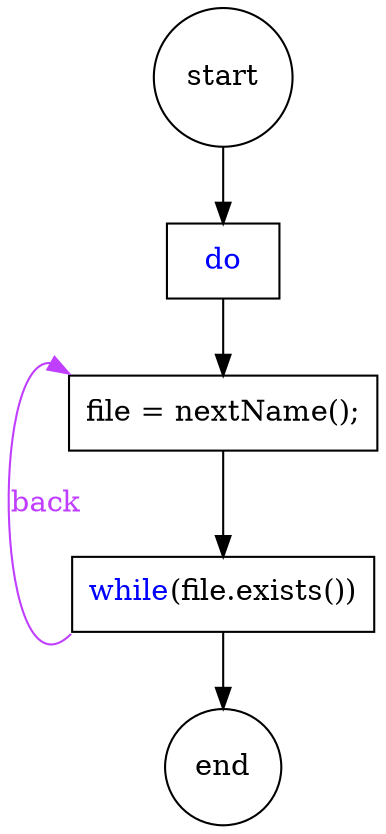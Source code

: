 /*
do
{
  file = nextName();
}while(file.exists());

*/
digraph {
node [shape=box]
start [shape=circle];
end [shape=circle];
body [label="file = nextName();"]
while [label=<<FONT color="blue">while</FONT>(file.exists())>]
do [label=<<FONT color="blue">do</FONT>>]


start:s->do:n;
do:s->body:n;
body:s->while:n;
while:sw->body:nw [color=darkorchid1 label=back fontcolor=darkorchid1];
while:s->end;
end;
}